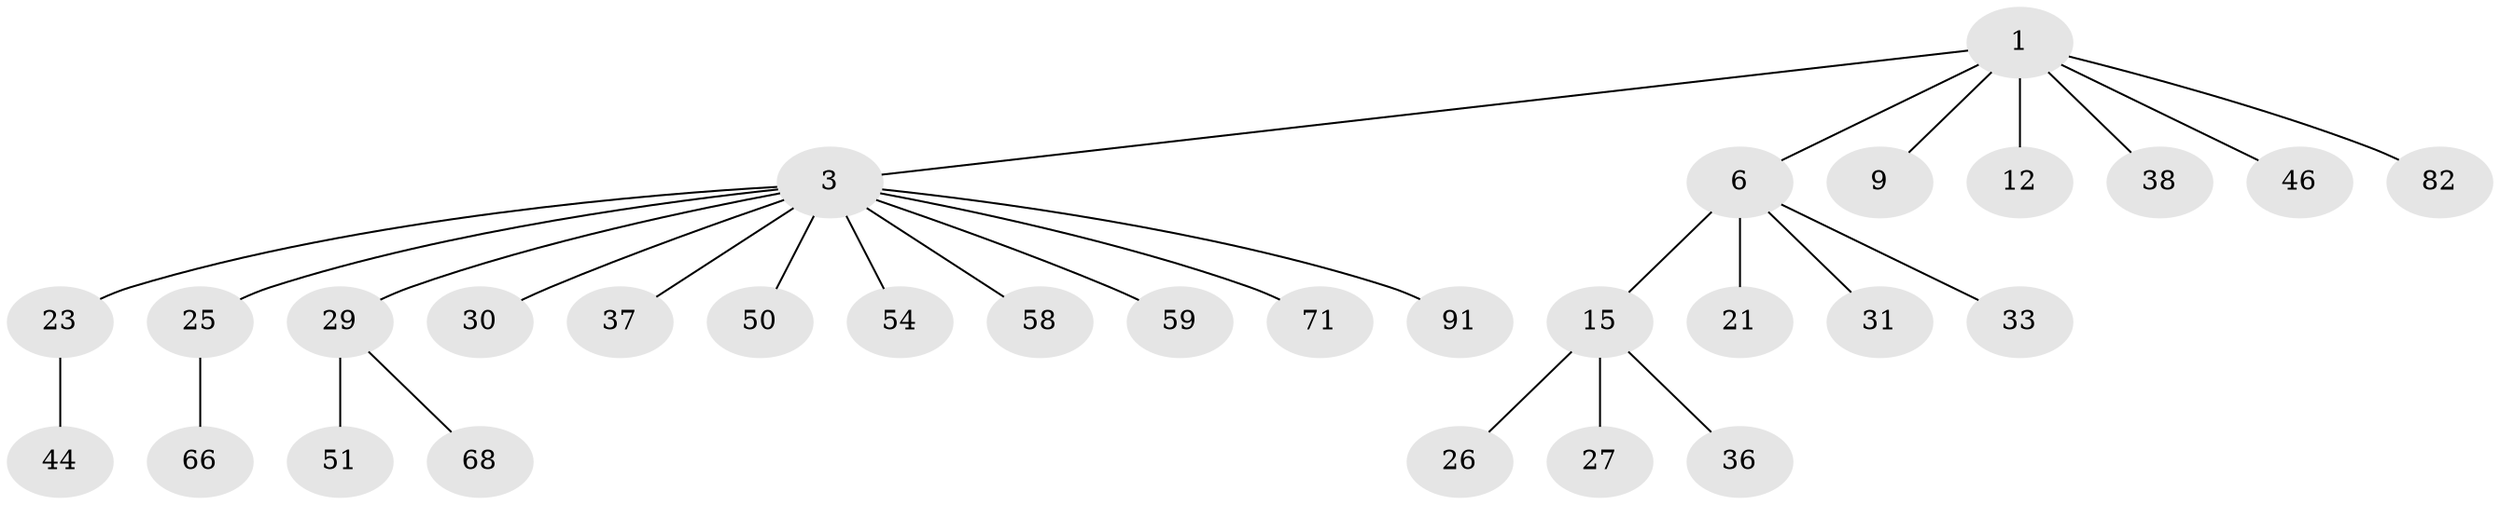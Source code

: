 // original degree distribution, {5: 0.06593406593406594, 6: 0.01098901098901099, 3: 0.13186813186813187, 4: 0.04395604395604396, 2: 0.26373626373626374, 1: 0.4835164835164835}
// Generated by graph-tools (version 1.1) at 2025/19/03/04/25 18:19:07]
// undirected, 30 vertices, 29 edges
graph export_dot {
graph [start="1"]
  node [color=gray90,style=filled];
  1 [super="+2+11+4+83+22"];
  3 [super="+56+8+47+28+7"];
  6 [super="+10+20"];
  9 [super="+73+48"];
  12 [super="+72+13"];
  15 [super="+19+16"];
  21 [super="+78"];
  23 [super="+32"];
  25 [super="+63+64"];
  26 [super="+85"];
  27 [super="+34"];
  29 [super="+42"];
  30;
  31 [super="+67"];
  33;
  36 [super="+60"];
  37;
  38 [super="+45"];
  44;
  46;
  50 [super="+62"];
  51 [super="+70+69"];
  54 [super="+65"];
  58;
  59;
  66;
  68;
  71;
  82 [super="+84"];
  91;
  1 -- 3;
  1 -- 38;
  1 -- 6;
  1 -- 46;
  1 -- 82;
  1 -- 12;
  1 -- 9;
  3 -- 50;
  3 -- 29;
  3 -- 30;
  3 -- 54;
  3 -- 71;
  3 -- 91;
  3 -- 37;
  3 -- 23;
  3 -- 25;
  3 -- 58;
  3 -- 59;
  6 -- 33;
  6 -- 21;
  6 -- 15;
  6 -- 31;
  15 -- 26;
  15 -- 27;
  15 -- 36;
  23 -- 44;
  25 -- 66;
  29 -- 51;
  29 -- 68;
}
